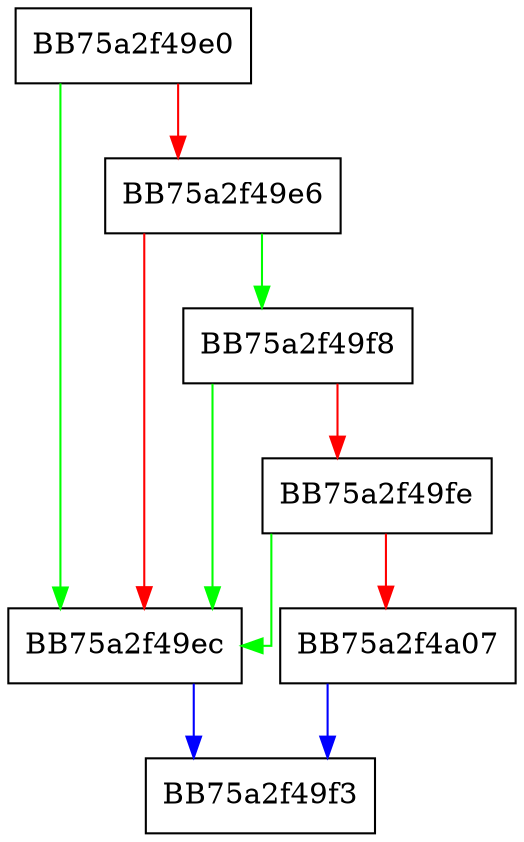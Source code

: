 digraph _Makpat {
  node [shape="box"];
  graph [splines=ortho];
  BB75a2f49e0 -> BB75a2f49ec [color="green"];
  BB75a2f49e0 -> BB75a2f49e6 [color="red"];
  BB75a2f49e6 -> BB75a2f49f8 [color="green"];
  BB75a2f49e6 -> BB75a2f49ec [color="red"];
  BB75a2f49ec -> BB75a2f49f3 [color="blue"];
  BB75a2f49f8 -> BB75a2f49ec [color="green"];
  BB75a2f49f8 -> BB75a2f49fe [color="red"];
  BB75a2f49fe -> BB75a2f49ec [color="green"];
  BB75a2f49fe -> BB75a2f4a07 [color="red"];
  BB75a2f4a07 -> BB75a2f49f3 [color="blue"];
}